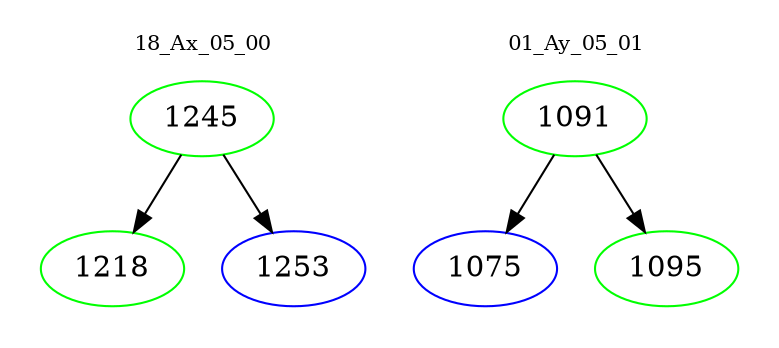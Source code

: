 digraph{
subgraph cluster_0 {
color = white
label = "18_Ax_05_00";
fontsize=10;
T0_1245 [label="1245", color="green"]
T0_1245 -> T0_1218 [color="black"]
T0_1218 [label="1218", color="green"]
T0_1245 -> T0_1253 [color="black"]
T0_1253 [label="1253", color="blue"]
}
subgraph cluster_1 {
color = white
label = "01_Ay_05_01";
fontsize=10;
T1_1091 [label="1091", color="green"]
T1_1091 -> T1_1075 [color="black"]
T1_1075 [label="1075", color="blue"]
T1_1091 -> T1_1095 [color="black"]
T1_1095 [label="1095", color="green"]
}
}
